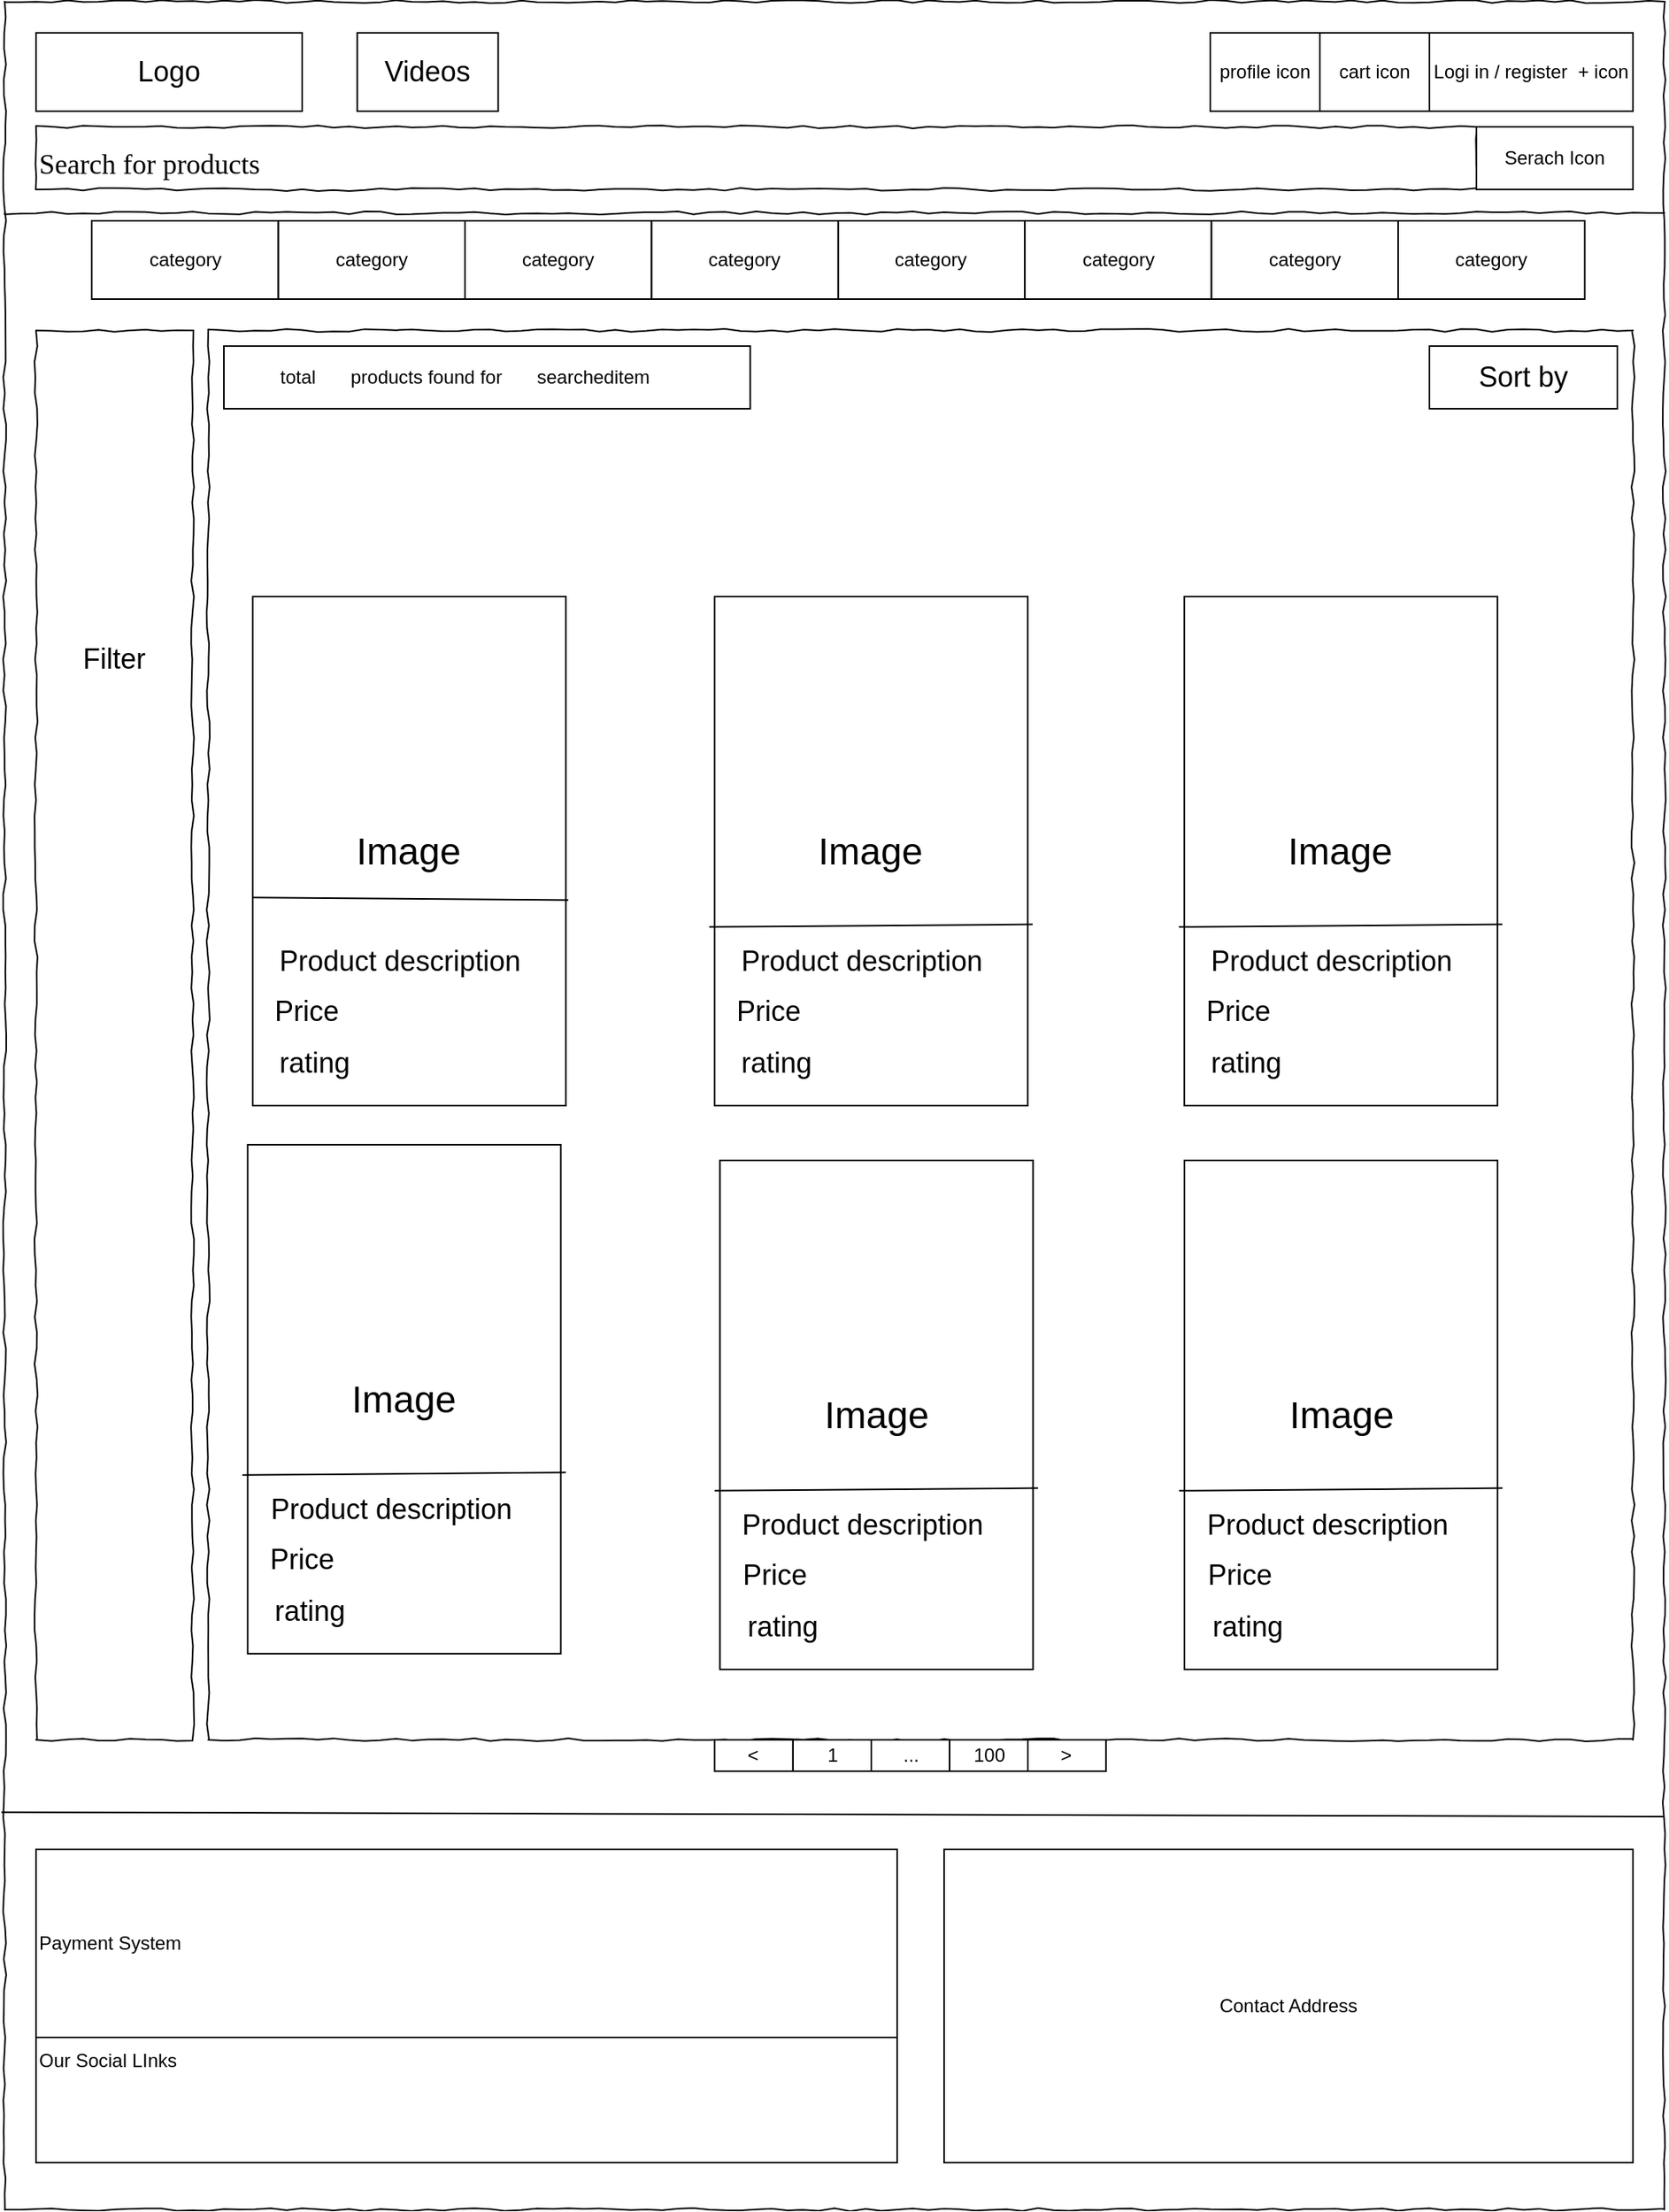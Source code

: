 <mxfile version="13.7.3" type="device"><diagram name="Page-1" id="03018318-947c-dd8e-b7a3-06fadd420f32"><mxGraphModel dx="1662" dy="1666" grid="1" gridSize="10" guides="1" tooltips="1" connect="1" arrows="1" fold="1" page="1" pageScale="1" pageWidth="1100" pageHeight="850" background="#ffffff" math="0" shadow="0"><root><mxCell id="0"/><mxCell id="1" parent="0"/><mxCell id="677b7b8949515195-1" value="" style="whiteSpace=wrap;html=1;rounded=0;shadow=0;labelBackgroundColor=none;strokeColor=#000000;strokeWidth=1;fillColor=none;fontFamily=Verdana;fontSize=12;fontColor=#000000;align=center;comic=1;" parent="1" vertex="1"><mxGeometry x="20" y="-20" width="1060" height="1410" as="geometry"/></mxCell><mxCell id="677b7b8949515195-2" value="&lt;font style=&quot;vertical-align: inherit&quot;&gt;&lt;font style=&quot;vertical-align: inherit&quot;&gt;&lt;font style=&quot;vertical-align: inherit&quot;&gt;&lt;font style=&quot;vertical-align: inherit&quot;&gt;&lt;font style=&quot;vertical-align: inherit&quot;&gt;&lt;font style=&quot;vertical-align: inherit ; font-size: 18px&quot;&gt;&lt;font style=&quot;vertical-align: inherit&quot;&gt;&lt;font style=&quot;vertical-align: inherit&quot;&gt;Search for products&lt;/font&gt;&lt;/font&gt;&lt;/font&gt;&lt;/font&gt;&lt;/font&gt;&lt;/font&gt;&lt;/font&gt;&lt;/font&gt;" style="whiteSpace=wrap;html=1;rounded=0;shadow=0;labelBackgroundColor=none;strokeWidth=1;fontFamily=Verdana;fontSize=28;align=left;comic=1;" parent="1" vertex="1"><mxGeometry x="40" y="60" width="920" height="40" as="geometry"/></mxCell><mxCell id="677b7b8949515195-8" value="" style="whiteSpace=wrap;html=1;rounded=0;shadow=0;labelBackgroundColor=none;strokeWidth=1;fillColor=none;fontFamily=Verdana;fontSize=12;align=center;comic=1;" parent="1" vertex="1"><mxGeometry x="40" y="190" width="100" height="900" as="geometry"/></mxCell><mxCell id="677b7b8949515195-9" value="" style="line;strokeWidth=1;html=1;rounded=0;shadow=0;labelBackgroundColor=none;fillColor=none;fontFamily=Verdana;fontSize=14;fontColor=#000000;align=center;comic=1;" parent="1" vertex="1"><mxGeometry x="20" y="110" width="1060" height="10" as="geometry"/></mxCell><mxCell id="UhEQ6fmvqOYaQAHXVNuu-1" value="&lt;font style=&quot;vertical-align: inherit&quot;&gt;&lt;font style=&quot;vertical-align: inherit&quot;&gt;Serach Icon&lt;/font&gt;&lt;/font&gt;" style="rounded=0;whiteSpace=wrap;html=1;" parent="1" vertex="1"><mxGeometry x="960" y="60" width="100" height="40" as="geometry"/></mxCell><mxCell id="UhEQ6fmvqOYaQAHXVNuu-2" value="&lt;font style=&quot;font-size: 18px&quot;&gt;Logo&lt;/font&gt;" style="rounded=0;whiteSpace=wrap;html=1;" parent="1" vertex="1"><mxGeometry x="40" width="170" height="50" as="geometry"/></mxCell><mxCell id="UhEQ6fmvqOYaQAHXVNuu-3" value="cart icon" style="rounded=0;whiteSpace=wrap;html=1;" parent="1" vertex="1"><mxGeometry x="860" width="70" height="50" as="geometry"/></mxCell><mxCell id="UhEQ6fmvqOYaQAHXVNuu-4" value="Logi in / register&amp;nbsp; + icon" style="rounded=0;whiteSpace=wrap;html=1;" parent="1" vertex="1"><mxGeometry x="930" width="130" height="50" as="geometry"/></mxCell><mxCell id="UhEQ6fmvqOYaQAHXVNuu-6" value="" style="endArrow=none;html=1;exitX=-0.002;exitY=0.82;exitDx=0;exitDy=0;exitPerimeter=0;entryX=1;entryY=0.822;entryDx=0;entryDy=0;entryPerimeter=0;" parent="1" source="677b7b8949515195-1" target="677b7b8949515195-1" edge="1"><mxGeometry width="50" height="50" relative="1" as="geometry"><mxPoint x="180" y="760" as="sourcePoint"/><mxPoint x="230" y="710" as="targetPoint"/></mxGeometry></mxCell><mxCell id="UhEQ6fmvqOYaQAHXVNuu-9" value="&lt;font style=&quot;font-size: 18px&quot;&gt;Filter&lt;/font&gt;" style="text;html=1;strokeColor=none;fillColor=none;align=center;verticalAlign=middle;whiteSpace=wrap;rounded=0;" parent="1" vertex="1"><mxGeometry x="35" y="370" width="110" height="60" as="geometry"/></mxCell><mxCell id="UhEQ6fmvqOYaQAHXVNuu-12" value="&lt;font style=&quot;font-size: 18px&quot;&gt;Videos&lt;/font&gt;" style="rounded=0;whiteSpace=wrap;html=1;" parent="1" vertex="1"><mxGeometry x="245.2" width="90" height="50" as="geometry"/></mxCell><mxCell id="UhEQ6fmvqOYaQAHXVNuu-13" value="profile icon" style="rounded=0;whiteSpace=wrap;html=1;" parent="1" vertex="1"><mxGeometry x="790" width="70" height="50" as="geometry"/></mxCell><mxCell id="UhEQ6fmvqOYaQAHXVNuu-16" value="&lt;font style=&quot;font-size: 24px&quot;&gt;Image&lt;/font&gt;" style="rounded=0;whiteSpace=wrap;html=1;" parent="1" vertex="1"><mxGeometry x="178.4" y="360" width="200" height="325" as="geometry"/></mxCell><mxCell id="UhEQ6fmvqOYaQAHXVNuu-21" value="" style="endArrow=none;html=1;entryX=1.008;entryY=0.596;entryDx=0;entryDy=0;exitX=0;exitY=0.591;exitDx=0;exitDy=0;entryPerimeter=0;exitPerimeter=0;" parent="1" source="UhEQ6fmvqOYaQAHXVNuu-16" target="UhEQ6fmvqOYaQAHXVNuu-16" edge="1"><mxGeometry width="50" height="50" relative="1" as="geometry"><mxPoint x="203.4" y="392.5" as="sourcePoint"/><mxPoint x="253.4" y="342.5" as="targetPoint"/></mxGeometry></mxCell><mxCell id="UhEQ6fmvqOYaQAHXVNuu-22" value="&lt;font style=&quot;font-size: 18px&quot;&gt;Product description&lt;/font&gt;" style="text;html=1;strokeColor=none;fillColor=none;align=center;verticalAlign=middle;whiteSpace=wrap;rounded=0;" parent="1" vertex="1"><mxGeometry x="145" y="582.5" width="255" height="20" as="geometry"/></mxCell><mxCell id="UhEQ6fmvqOYaQAHXVNuu-23" value="&lt;font style=&quot;font-size: 18px&quot;&gt;Price&lt;/font&gt;" style="text;html=1;strokeColor=none;fillColor=none;align=center;verticalAlign=middle;whiteSpace=wrap;rounded=0;rotation=0;" parent="1" vertex="1"><mxGeometry x="178.4" y="605" width="70" height="40" as="geometry"/></mxCell><mxCell id="UhEQ6fmvqOYaQAHXVNuu-27" value="&lt;font style=&quot;font-size: 18px&quot;&gt;rating&lt;/font&gt;" style="text;html=1;strokeColor=none;fillColor=none;align=center;verticalAlign=middle;whiteSpace=wrap;rounded=0;" parent="1" vertex="1"><mxGeometry x="183.4" y="642.5" width="70" height="30" as="geometry"/></mxCell><mxCell id="UhEQ6fmvqOYaQAHXVNuu-29" value="" style="whiteSpace=wrap;html=1;rounded=0;shadow=0;labelBackgroundColor=none;strokeWidth=1;fillColor=none;fontFamily=Verdana;fontSize=12;align=center;comic=1;" parent="1" vertex="1"><mxGeometry x="150" y="190" width="910" height="900" as="geometry"/></mxCell><mxCell id="UhEQ6fmvqOYaQAHXVNuu-30" value="&lt;font style=&quot;font-size: 24px&quot;&gt;Image&lt;/font&gt;" style="rounded=0;whiteSpace=wrap;html=1;" parent="1" vertex="1"><mxGeometry x="175.2" y="710" width="200" height="325" as="geometry"/></mxCell><mxCell id="UhEQ6fmvqOYaQAHXVNuu-31" value="&lt;font style=&quot;font-size: 18px&quot;&gt;Product description&lt;/font&gt;" style="text;html=1;strokeColor=none;fillColor=none;align=center;verticalAlign=middle;whiteSpace=wrap;rounded=0;" parent="1" vertex="1"><mxGeometry x="171.8" y="932.5" width="190" height="20" as="geometry"/></mxCell><mxCell id="UhEQ6fmvqOYaQAHXVNuu-32" value="&lt;font style=&quot;font-size: 18px&quot;&gt;Price&lt;/font&gt;" style="text;html=1;strokeColor=none;fillColor=none;align=center;verticalAlign=middle;whiteSpace=wrap;rounded=0;rotation=0;" parent="1" vertex="1"><mxGeometry x="175.2" y="955" width="70" height="40" as="geometry"/></mxCell><mxCell id="UhEQ6fmvqOYaQAHXVNuu-33" value="&lt;font style=&quot;font-size: 18px&quot;&gt;rating&lt;/font&gt;" style="text;html=1;strokeColor=none;fillColor=none;align=center;verticalAlign=middle;whiteSpace=wrap;rounded=0;" parent="1" vertex="1"><mxGeometry x="180.2" y="992.5" width="70" height="30" as="geometry"/></mxCell><mxCell id="UhEQ6fmvqOYaQAHXVNuu-43" value="" style="endArrow=none;html=1;exitX=-0.017;exitY=0.649;exitDx=0;exitDy=0;exitPerimeter=0;entryX=1.016;entryY=0.644;entryDx=0;entryDy=0;entryPerimeter=0;" parent="1" source="UhEQ6fmvqOYaQAHXVNuu-30" target="UhEQ6fmvqOYaQAHXVNuu-30" edge="1"><mxGeometry width="50" height="50" relative="1" as="geometry"><mxPoint x="291.8" y="922.5" as="sourcePoint"/><mxPoint x="341.8" y="872.5" as="targetPoint"/></mxGeometry></mxCell><mxCell id="UhEQ6fmvqOYaQAHXVNuu-44" value="&lt;font style=&quot;font-size: 24px&quot;&gt;Image&lt;/font&gt;" style="rounded=0;whiteSpace=wrap;html=1;" parent="1" vertex="1"><mxGeometry x="773.4" y="360" width="200" height="325" as="geometry"/></mxCell><mxCell id="UhEQ6fmvqOYaQAHXVNuu-45" value="&lt;font style=&quot;font-size: 18px&quot;&gt;Product description&lt;/font&gt;" style="text;html=1;strokeColor=none;fillColor=none;align=center;verticalAlign=middle;whiteSpace=wrap;rounded=0;" parent="1" vertex="1"><mxGeometry x="740" y="582.5" width="255" height="20" as="geometry"/></mxCell><mxCell id="UhEQ6fmvqOYaQAHXVNuu-46" value="&lt;font style=&quot;font-size: 18px&quot;&gt;Price&lt;/font&gt;" style="text;html=1;strokeColor=none;fillColor=none;align=center;verticalAlign=middle;whiteSpace=wrap;rounded=0;rotation=0;" parent="1" vertex="1"><mxGeometry x="773.4" y="605" width="70" height="40" as="geometry"/></mxCell><mxCell id="UhEQ6fmvqOYaQAHXVNuu-47" value="&lt;font style=&quot;font-size: 18px&quot;&gt;rating&lt;/font&gt;" style="text;html=1;strokeColor=none;fillColor=none;align=center;verticalAlign=middle;whiteSpace=wrap;rounded=0;" parent="1" vertex="1"><mxGeometry x="778.4" y="642.5" width="70" height="30" as="geometry"/></mxCell><mxCell id="UhEQ6fmvqOYaQAHXVNuu-48" value="" style="endArrow=none;html=1;exitX=-0.017;exitY=0.649;exitDx=0;exitDy=0;exitPerimeter=0;entryX=1.016;entryY=0.644;entryDx=0;entryDy=0;entryPerimeter=0;" parent="1" source="UhEQ6fmvqOYaQAHXVNuu-44" target="UhEQ6fmvqOYaQAHXVNuu-44" edge="1"><mxGeometry width="50" height="50" relative="1" as="geometry"><mxPoint x="890" y="572.5" as="sourcePoint"/><mxPoint x="940" y="522.5" as="targetPoint"/></mxGeometry></mxCell><mxCell id="UhEQ6fmvqOYaQAHXVNuu-49" value="&lt;font style=&quot;font-size: 24px&quot;&gt;Image&lt;/font&gt;" style="rounded=0;whiteSpace=wrap;html=1;" parent="1" vertex="1"><mxGeometry x="473.4" y="360" width="200" height="325" as="geometry"/></mxCell><mxCell id="UhEQ6fmvqOYaQAHXVNuu-50" value="&lt;font style=&quot;font-size: 18px&quot;&gt;Product description&lt;/font&gt;" style="text;html=1;strokeColor=none;fillColor=none;align=center;verticalAlign=middle;whiteSpace=wrap;rounded=0;" parent="1" vertex="1"><mxGeometry x="440" y="582.5" width="255" height="20" as="geometry"/></mxCell><mxCell id="UhEQ6fmvqOYaQAHXVNuu-51" value="&lt;font style=&quot;font-size: 18px&quot;&gt;Price&lt;/font&gt;" style="text;html=1;strokeColor=none;fillColor=none;align=center;verticalAlign=middle;whiteSpace=wrap;rounded=0;rotation=0;" parent="1" vertex="1"><mxGeometry x="473.4" y="605" width="70" height="40" as="geometry"/></mxCell><mxCell id="UhEQ6fmvqOYaQAHXVNuu-52" value="&lt;font style=&quot;font-size: 18px&quot;&gt;rating&lt;/font&gt;" style="text;html=1;strokeColor=none;fillColor=none;align=center;verticalAlign=middle;whiteSpace=wrap;rounded=0;" parent="1" vertex="1"><mxGeometry x="478.4" y="642.5" width="70" height="30" as="geometry"/></mxCell><mxCell id="UhEQ6fmvqOYaQAHXVNuu-53" value="" style="endArrow=none;html=1;exitX=-0.017;exitY=0.649;exitDx=0;exitDy=0;exitPerimeter=0;entryX=1.016;entryY=0.644;entryDx=0;entryDy=0;entryPerimeter=0;" parent="1" source="UhEQ6fmvqOYaQAHXVNuu-49" target="UhEQ6fmvqOYaQAHXVNuu-49" edge="1"><mxGeometry width="50" height="50" relative="1" as="geometry"><mxPoint x="590" y="572.5" as="sourcePoint"/><mxPoint x="640" y="522.5" as="targetPoint"/></mxGeometry></mxCell><mxCell id="UhEQ6fmvqOYaQAHXVNuu-59" value="&lt;font style=&quot;font-size: 24px&quot;&gt;Image&lt;/font&gt;" style="rounded=0;whiteSpace=wrap;html=1;" parent="1" vertex="1"><mxGeometry x="773.5" y="720" width="200" height="325" as="geometry"/></mxCell><mxCell id="UhEQ6fmvqOYaQAHXVNuu-60" value="&lt;font style=&quot;font-size: 18px&quot;&gt;Product description&lt;/font&gt;" style="text;html=1;strokeColor=none;fillColor=none;align=center;verticalAlign=middle;whiteSpace=wrap;rounded=0;" parent="1" vertex="1"><mxGeometry x="770.1" y="942.5" width="190" height="20" as="geometry"/></mxCell><mxCell id="UhEQ6fmvqOYaQAHXVNuu-61" value="&lt;font style=&quot;font-size: 18px&quot;&gt;Price&lt;/font&gt;" style="text;html=1;strokeColor=none;fillColor=none;align=center;verticalAlign=middle;whiteSpace=wrap;rounded=0;rotation=0;" parent="1" vertex="1"><mxGeometry x="773.5" y="965" width="70" height="40" as="geometry"/></mxCell><mxCell id="UhEQ6fmvqOYaQAHXVNuu-62" value="&lt;font style=&quot;font-size: 18px&quot;&gt;rating&lt;/font&gt;" style="text;html=1;strokeColor=none;fillColor=none;align=center;verticalAlign=middle;whiteSpace=wrap;rounded=0;" parent="1" vertex="1"><mxGeometry x="778.5" y="1002.5" width="70" height="30" as="geometry"/></mxCell><mxCell id="UhEQ6fmvqOYaQAHXVNuu-63" value="" style="endArrow=none;html=1;exitX=-0.017;exitY=0.649;exitDx=0;exitDy=0;exitPerimeter=0;entryX=1.016;entryY=0.644;entryDx=0;entryDy=0;entryPerimeter=0;" parent="1" source="UhEQ6fmvqOYaQAHXVNuu-59" target="UhEQ6fmvqOYaQAHXVNuu-59" edge="1"><mxGeometry width="50" height="50" relative="1" as="geometry"><mxPoint x="890.1" y="932.5" as="sourcePoint"/><mxPoint x="940.1" y="882.5" as="targetPoint"/></mxGeometry></mxCell><mxCell id="UhEQ6fmvqOYaQAHXVNuu-64" value="&lt;font style=&quot;font-size: 24px&quot;&gt;Image&lt;/font&gt;" style="rounded=0;whiteSpace=wrap;html=1;" parent="1" vertex="1"><mxGeometry x="476.8" y="720" width="200" height="325" as="geometry"/></mxCell><mxCell id="UhEQ6fmvqOYaQAHXVNuu-65" value="&lt;font style=&quot;font-size: 18px&quot;&gt;Product description&lt;/font&gt;" style="text;html=1;strokeColor=none;fillColor=none;align=center;verticalAlign=middle;whiteSpace=wrap;rounded=0;" parent="1" vertex="1"><mxGeometry x="473.4" y="942.5" width="190" height="20" as="geometry"/></mxCell><mxCell id="UhEQ6fmvqOYaQAHXVNuu-66" value="&lt;font style=&quot;font-size: 18px&quot;&gt;Price&lt;/font&gt;" style="text;html=1;strokeColor=none;fillColor=none;align=center;verticalAlign=middle;whiteSpace=wrap;rounded=0;rotation=0;" parent="1" vertex="1"><mxGeometry x="476.8" y="965" width="70" height="40" as="geometry"/></mxCell><mxCell id="UhEQ6fmvqOYaQAHXVNuu-67" value="&lt;font style=&quot;font-size: 18px&quot;&gt;rating&lt;/font&gt;" style="text;html=1;strokeColor=none;fillColor=none;align=center;verticalAlign=middle;whiteSpace=wrap;rounded=0;" parent="1" vertex="1"><mxGeometry x="481.8" y="1002.5" width="70" height="30" as="geometry"/></mxCell><mxCell id="UhEQ6fmvqOYaQAHXVNuu-68" value="" style="endArrow=none;html=1;exitX=-0.017;exitY=0.649;exitDx=0;exitDy=0;exitPerimeter=0;entryX=1.016;entryY=0.644;entryDx=0;entryDy=0;entryPerimeter=0;" parent="1" source="UhEQ6fmvqOYaQAHXVNuu-64" target="UhEQ6fmvqOYaQAHXVNuu-64" edge="1"><mxGeometry width="50" height="50" relative="1" as="geometry"><mxPoint x="593.4" y="932.5" as="sourcePoint"/><mxPoint x="643.4" y="882.5" as="targetPoint"/></mxGeometry></mxCell><mxCell id="UhEQ6fmvqOYaQAHXVNuu-69" value="&lt;font style=&quot;font-size: 18px&quot;&gt;Sort by&lt;/font&gt;" style="rounded=0;whiteSpace=wrap;html=1;" parent="1" vertex="1"><mxGeometry x="930" y="200" width="120" height="40" as="geometry"/></mxCell><mxCell id="UhEQ6fmvqOYaQAHXVNuu-72" value="Our Social LInks" style="rounded=0;whiteSpace=wrap;html=1;align=left;" parent="1" vertex="1"><mxGeometry x="40" y="1230" width="550" height="130" as="geometry"/></mxCell><mxCell id="UhEQ6fmvqOYaQAHXVNuu-73" value="Payment System" style="rounded=0;whiteSpace=wrap;html=1;align=left;" parent="1" vertex="1"><mxGeometry x="40" y="1160" width="550" height="120" as="geometry"/></mxCell><mxCell id="UhEQ6fmvqOYaQAHXVNuu-74" value="Contact Address" style="rounded=0;whiteSpace=wrap;html=1;" parent="1" vertex="1"><mxGeometry x="620" y="1160" width="440" height="200" as="geometry"/></mxCell><mxCell id="ODg4wMj-bEtB1OhHsHvh-2" value="" style="rounded=0;whiteSpace=wrap;html=1;" parent="1" vertex="1"><mxGeometry x="160" y="200" width="336.2" height="40" as="geometry"/></mxCell><mxCell id="ODg4wMj-bEtB1OhHsHvh-3" value="total&amp;nbsp;" style="text;html=1;strokeColor=none;fillColor=none;align=center;verticalAlign=middle;whiteSpace=wrap;rounded=0;" parent="1" vertex="1"><mxGeometry x="189.2" y="210" width="40" height="20" as="geometry"/></mxCell><mxCell id="ODg4wMj-bEtB1OhHsHvh-5" value="products found for&amp;nbsp;" style="text;html=1;strokeColor=none;fillColor=none;align=center;verticalAlign=middle;whiteSpace=wrap;rounded=0;" parent="1" vertex="1"><mxGeometry x="236.2" y="210" width="110" height="20" as="geometry"/></mxCell><mxCell id="ODg4wMj-bEtB1OhHsHvh-6" value="searcheditem" style="text;html=1;strokeColor=none;fillColor=none;align=center;verticalAlign=middle;whiteSpace=wrap;rounded=0;" parent="1" vertex="1"><mxGeometry x="356.2" y="210" width="80" height="20" as="geometry"/></mxCell><mxCell id="ODg4wMj-bEtB1OhHsHvh-7" value="&amp;gt;" style="rounded=0;whiteSpace=wrap;html=1;" parent="1" vertex="1"><mxGeometry x="673.4" y="1090" width="50" height="20" as="geometry"/></mxCell><mxCell id="ODg4wMj-bEtB1OhHsHvh-8" value="100" style="rounded=0;whiteSpace=wrap;html=1;" parent="1" vertex="1"><mxGeometry x="623.5" y="1090" width="50" height="20" as="geometry"/></mxCell><mxCell id="ODg4wMj-bEtB1OhHsHvh-9" value="..." style="rounded=0;whiteSpace=wrap;html=1;" parent="1" vertex="1"><mxGeometry x="573.5" y="1090" width="50" height="20" as="geometry"/></mxCell><mxCell id="ODg4wMj-bEtB1OhHsHvh-10" value="1" style="rounded=0;whiteSpace=wrap;html=1;" parent="1" vertex="1"><mxGeometry x="523.5" y="1090" width="50" height="20" as="geometry"/></mxCell><mxCell id="ODg4wMj-bEtB1OhHsHvh-11" value="&amp;lt;" style="rounded=0;whiteSpace=wrap;html=1;" parent="1" vertex="1"><mxGeometry x="473.4" y="1090" width="50" height="20" as="geometry"/></mxCell><mxCell id="doaE_Vg0i1uX43kMO5hK-2" value="category" style="rounded=0;whiteSpace=wrap;html=1;" parent="1" vertex="1"><mxGeometry x="75.6" y="120" width="119.2" height="50" as="geometry"/></mxCell><mxCell id="doaE_Vg0i1uX43kMO5hK-10" value="category" style="rounded=0;whiteSpace=wrap;html=1;" parent="1" vertex="1"><mxGeometry x="194.8" y="120" width="119.2" height="50" as="geometry"/></mxCell><mxCell id="doaE_Vg0i1uX43kMO5hK-11" value="category" style="rounded=0;whiteSpace=wrap;html=1;" parent="1" vertex="1"><mxGeometry x="314" y="120" width="119.2" height="50" as="geometry"/></mxCell><mxCell id="doaE_Vg0i1uX43kMO5hK-12" value="category" style="rounded=0;whiteSpace=wrap;html=1;" parent="1" vertex="1"><mxGeometry x="433.2" y="120" width="119.2" height="50" as="geometry"/></mxCell><mxCell id="doaE_Vg0i1uX43kMO5hK-13" value="category" style="rounded=0;whiteSpace=wrap;html=1;" parent="1" vertex="1"><mxGeometry x="552.4" y="120" width="119.2" height="50" as="geometry"/></mxCell><mxCell id="doaE_Vg0i1uX43kMO5hK-14" value="category" style="rounded=0;whiteSpace=wrap;html=1;" parent="1" vertex="1"><mxGeometry x="671.6" y="120" width="119.2" height="50" as="geometry"/></mxCell><mxCell id="doaE_Vg0i1uX43kMO5hK-15" value="category" style="rounded=0;whiteSpace=wrap;html=1;" parent="1" vertex="1"><mxGeometry x="790.8" y="120" width="119.2" height="50" as="geometry"/></mxCell><mxCell id="doaE_Vg0i1uX43kMO5hK-16" value="category" style="rounded=0;whiteSpace=wrap;html=1;" parent="1" vertex="1"><mxGeometry x="910.0" y="120" width="119.2" height="50" as="geometry"/></mxCell></root></mxGraphModel></diagram></mxfile>